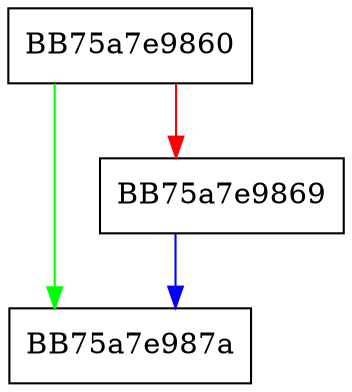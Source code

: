 digraph SetupMinIEProtCtrlHtmlSize {
  node [shape="box"];
  graph [splines=ortho];
  BB75a7e9860 -> BB75a7e987a [color="green"];
  BB75a7e9860 -> BB75a7e9869 [color="red"];
  BB75a7e9869 -> BB75a7e987a [color="blue"];
}